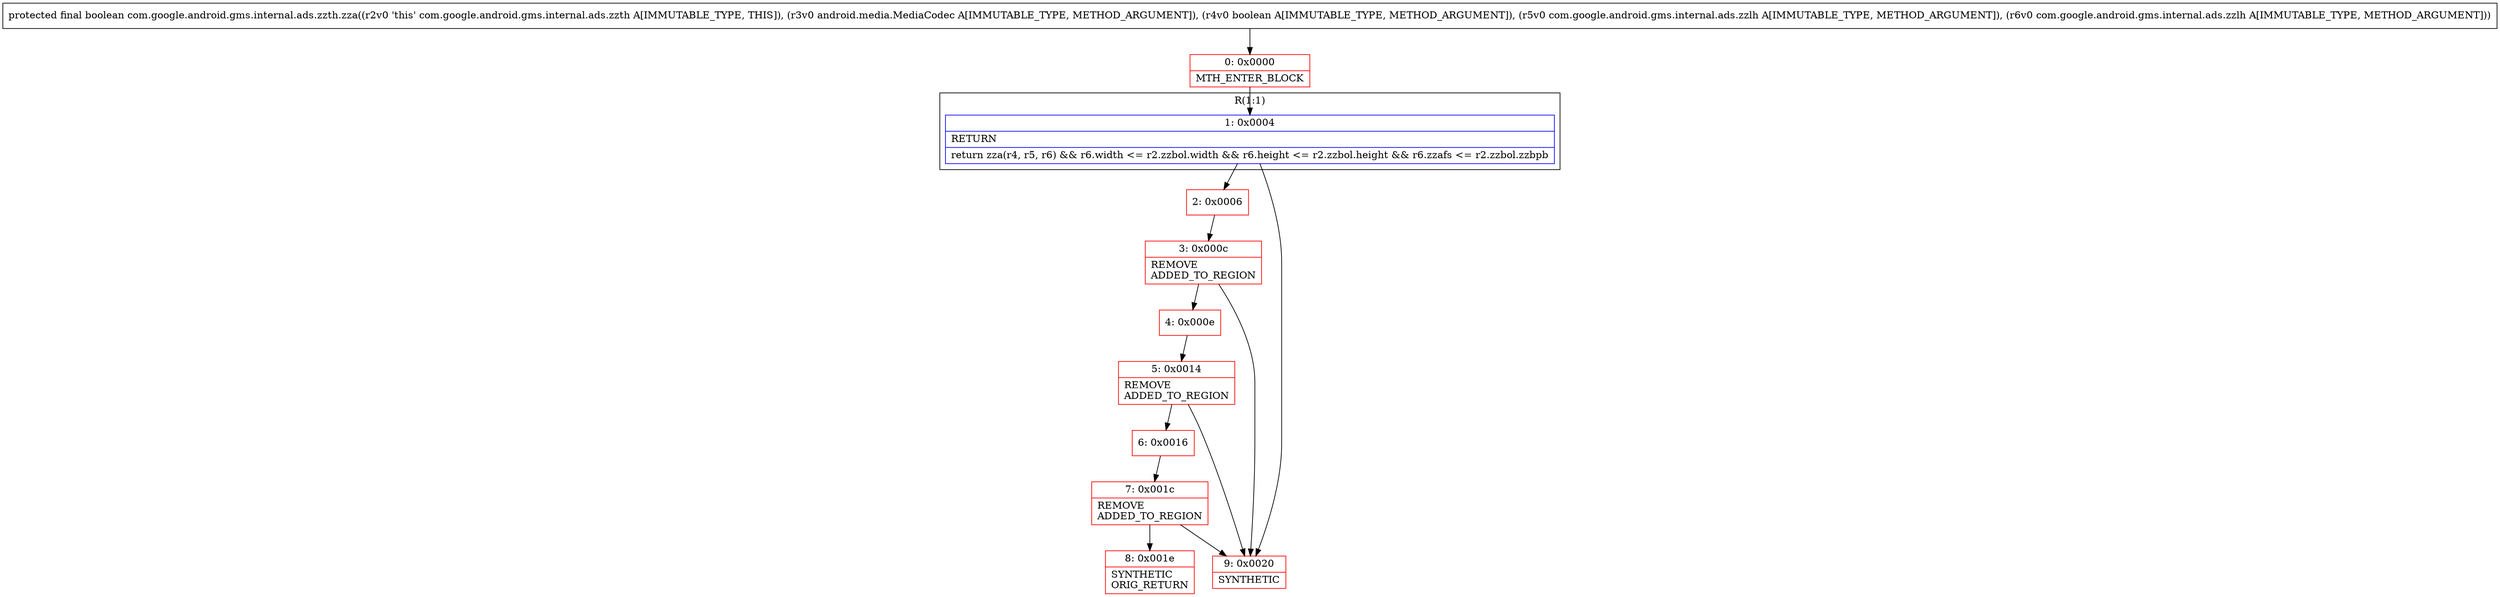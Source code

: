 digraph "CFG forcom.google.android.gms.internal.ads.zzth.zza(Landroid\/media\/MediaCodec;ZLcom\/google\/android\/gms\/internal\/ads\/zzlh;Lcom\/google\/android\/gms\/internal\/ads\/zzlh;)Z" {
subgraph cluster_Region_1474482256 {
label = "R(1:1)";
node [shape=record,color=blue];
Node_1 [shape=record,label="{1\:\ 0x0004|RETURN\l|return zza(r4, r5, r6) && r6.width \<= r2.zzbol.width && r6.height \<= r2.zzbol.height && r6.zzafs \<= r2.zzbol.zzbpb\l}"];
}
Node_0 [shape=record,color=red,label="{0\:\ 0x0000|MTH_ENTER_BLOCK\l}"];
Node_2 [shape=record,color=red,label="{2\:\ 0x0006}"];
Node_3 [shape=record,color=red,label="{3\:\ 0x000c|REMOVE\lADDED_TO_REGION\l}"];
Node_4 [shape=record,color=red,label="{4\:\ 0x000e}"];
Node_5 [shape=record,color=red,label="{5\:\ 0x0014|REMOVE\lADDED_TO_REGION\l}"];
Node_6 [shape=record,color=red,label="{6\:\ 0x0016}"];
Node_7 [shape=record,color=red,label="{7\:\ 0x001c|REMOVE\lADDED_TO_REGION\l}"];
Node_8 [shape=record,color=red,label="{8\:\ 0x001e|SYNTHETIC\lORIG_RETURN\l}"];
Node_9 [shape=record,color=red,label="{9\:\ 0x0020|SYNTHETIC\l}"];
MethodNode[shape=record,label="{protected final boolean com.google.android.gms.internal.ads.zzth.zza((r2v0 'this' com.google.android.gms.internal.ads.zzth A[IMMUTABLE_TYPE, THIS]), (r3v0 android.media.MediaCodec A[IMMUTABLE_TYPE, METHOD_ARGUMENT]), (r4v0 boolean A[IMMUTABLE_TYPE, METHOD_ARGUMENT]), (r5v0 com.google.android.gms.internal.ads.zzlh A[IMMUTABLE_TYPE, METHOD_ARGUMENT]), (r6v0 com.google.android.gms.internal.ads.zzlh A[IMMUTABLE_TYPE, METHOD_ARGUMENT])) }"];
MethodNode -> Node_0;
Node_1 -> Node_2;
Node_1 -> Node_9;
Node_0 -> Node_1;
Node_2 -> Node_3;
Node_3 -> Node_4;
Node_3 -> Node_9;
Node_4 -> Node_5;
Node_5 -> Node_6;
Node_5 -> Node_9;
Node_6 -> Node_7;
Node_7 -> Node_8;
Node_7 -> Node_9;
}

